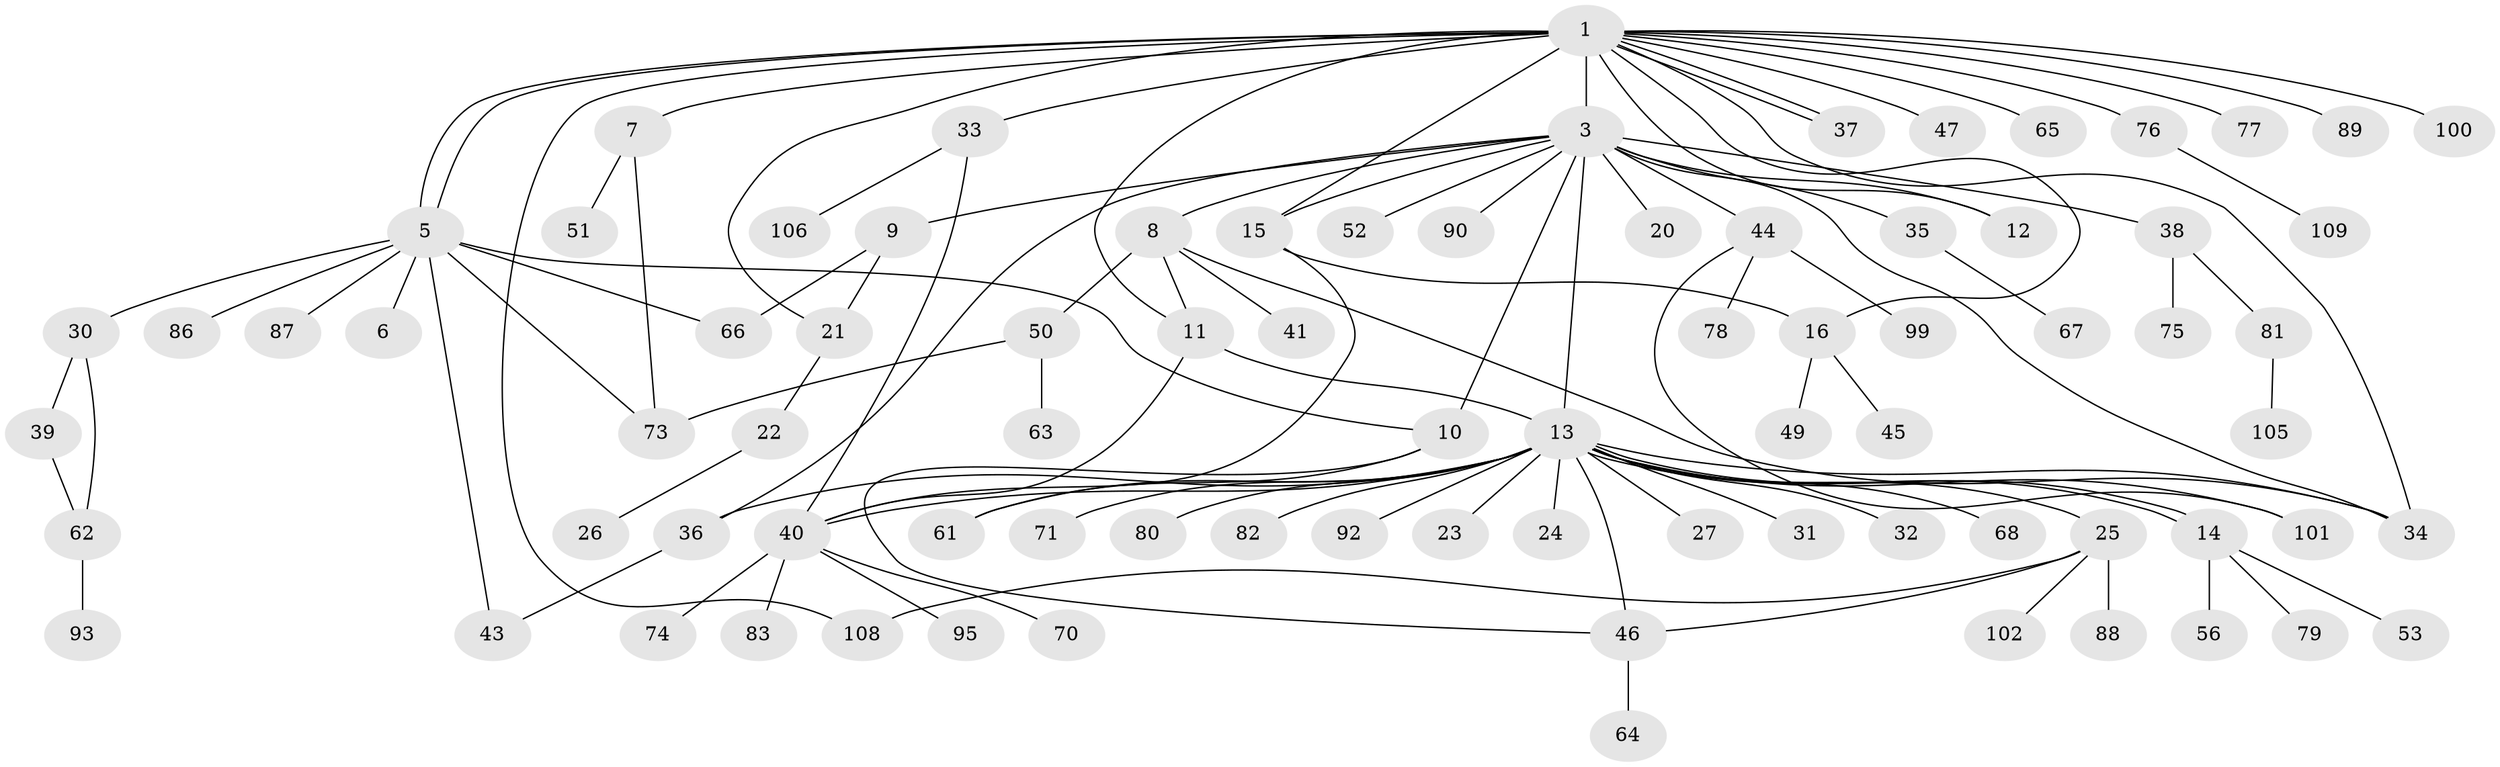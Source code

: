 // Generated by graph-tools (version 1.1) at 2025/51/02/27/25 19:51:54]
// undirected, 82 vertices, 108 edges
graph export_dot {
graph [start="1"]
  node [color=gray90,style=filled];
  1 [super="+2"];
  3 [super="+4"];
  5 [super="+60"];
  6;
  7 [super="+17"];
  8 [super="+28"];
  9;
  10 [super="+84"];
  11 [super="+29"];
  12 [super="+94"];
  13 [super="+103"];
  14 [super="+57"];
  15 [super="+18"];
  16 [super="+19"];
  20;
  21;
  22;
  23;
  24;
  25 [super="+104"];
  26;
  27;
  30;
  31 [super="+48"];
  32;
  33 [super="+107"];
  34 [super="+96"];
  35;
  36 [super="+42"];
  37;
  38 [super="+55"];
  39 [super="+69"];
  40 [super="+59"];
  41;
  43;
  44;
  45;
  46 [super="+54"];
  47;
  49 [super="+85"];
  50;
  51;
  52 [super="+58"];
  53;
  56;
  61;
  62 [super="+72"];
  63;
  64;
  65;
  66 [super="+97"];
  67;
  68;
  70;
  71;
  73 [super="+98"];
  74 [super="+91"];
  75;
  76;
  77;
  78;
  79;
  80;
  81;
  82;
  83;
  86;
  87;
  88;
  89;
  90;
  92;
  93;
  95;
  99;
  100;
  101;
  102;
  105;
  106;
  108;
  109;
  1 -- 3 [weight=3];
  1 -- 5 [weight=2];
  1 -- 5;
  1 -- 11;
  1 -- 15;
  1 -- 37;
  1 -- 37;
  1 -- 47;
  1 -- 65;
  1 -- 76;
  1 -- 77;
  1 -- 100;
  1 -- 108;
  1 -- 33;
  1 -- 7;
  1 -- 12;
  1 -- 16;
  1 -- 21;
  1 -- 89;
  1 -- 34;
  3 -- 8;
  3 -- 9;
  3 -- 13;
  3 -- 34;
  3 -- 35;
  3 -- 36;
  3 -- 38;
  3 -- 44;
  3 -- 52;
  3 -- 90;
  3 -- 20;
  3 -- 10;
  3 -- 12;
  3 -- 15;
  5 -- 6;
  5 -- 10;
  5 -- 30;
  5 -- 43;
  5 -- 73;
  5 -- 86;
  5 -- 87;
  5 -- 66;
  7 -- 73;
  7 -- 51;
  8 -- 11;
  8 -- 41;
  8 -- 50;
  8 -- 34;
  9 -- 21;
  9 -- 66;
  10 -- 46;
  10 -- 61;
  11 -- 13;
  11 -- 40;
  13 -- 14;
  13 -- 14;
  13 -- 23;
  13 -- 24;
  13 -- 25;
  13 -- 27;
  13 -- 31;
  13 -- 32;
  13 -- 36;
  13 -- 40;
  13 -- 46 [weight=2];
  13 -- 61;
  13 -- 68;
  13 -- 71;
  13 -- 80;
  13 -- 82;
  13 -- 92;
  13 -- 101;
  13 -- 34;
  14 -- 53;
  14 -- 56;
  14 -- 79;
  15 -- 16;
  15 -- 40;
  16 -- 45;
  16 -- 49;
  21 -- 22;
  22 -- 26;
  25 -- 88;
  25 -- 102;
  25 -- 108;
  25 -- 46;
  30 -- 39;
  30 -- 62;
  33 -- 106;
  33 -- 40;
  35 -- 67;
  36 -- 43;
  38 -- 75;
  38 -- 81;
  39 -- 62;
  40 -- 95;
  40 -- 74;
  40 -- 83;
  40 -- 70;
  44 -- 78;
  44 -- 99;
  44 -- 101;
  46 -- 64;
  50 -- 63;
  50 -- 73;
  62 -- 93;
  76 -- 109;
  81 -- 105;
}
